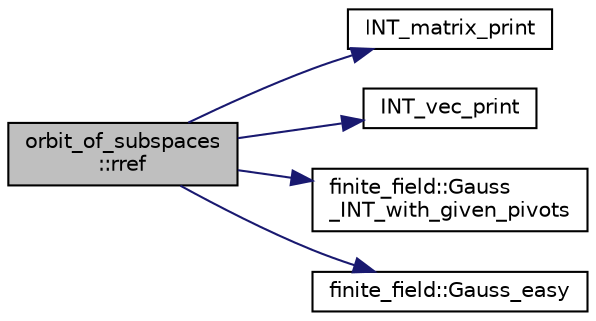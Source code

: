 digraph "orbit_of_subspaces::rref"
{
  edge [fontname="Helvetica",fontsize="10",labelfontname="Helvetica",labelfontsize="10"];
  node [fontname="Helvetica",fontsize="10",shape=record];
  rankdir="LR";
  Node227 [label="orbit_of_subspaces\l::rref",height=0.2,width=0.4,color="black", fillcolor="grey75", style="filled", fontcolor="black"];
  Node227 -> Node228 [color="midnightblue",fontsize="10",style="solid",fontname="Helvetica"];
  Node228 [label="INT_matrix_print",height=0.2,width=0.4,color="black", fillcolor="white", style="filled",URL="$d5/db4/io__and__os_8h.html#afd4180a24bef3a2b584668a4eaf607ff"];
  Node227 -> Node229 [color="midnightblue",fontsize="10",style="solid",fontname="Helvetica"];
  Node229 [label="INT_vec_print",height=0.2,width=0.4,color="black", fillcolor="white", style="filled",URL="$df/dbf/sajeeb_8_c.html#a79a5901af0b47dd0d694109543c027fe"];
  Node227 -> Node230 [color="midnightblue",fontsize="10",style="solid",fontname="Helvetica"];
  Node230 [label="finite_field::Gauss\l_INT_with_given_pivots",height=0.2,width=0.4,color="black", fillcolor="white", style="filled",URL="$df/d5a/classfinite__field.html#a4189c0ddba7c456ea23d8004fef59be0"];
  Node227 -> Node231 [color="midnightblue",fontsize="10",style="solid",fontname="Helvetica"];
  Node231 [label="finite_field::Gauss_easy",height=0.2,width=0.4,color="black", fillcolor="white", style="filled",URL="$df/d5a/classfinite__field.html#a32761bf6c4a41f24b7193352127db8e7"];
}
